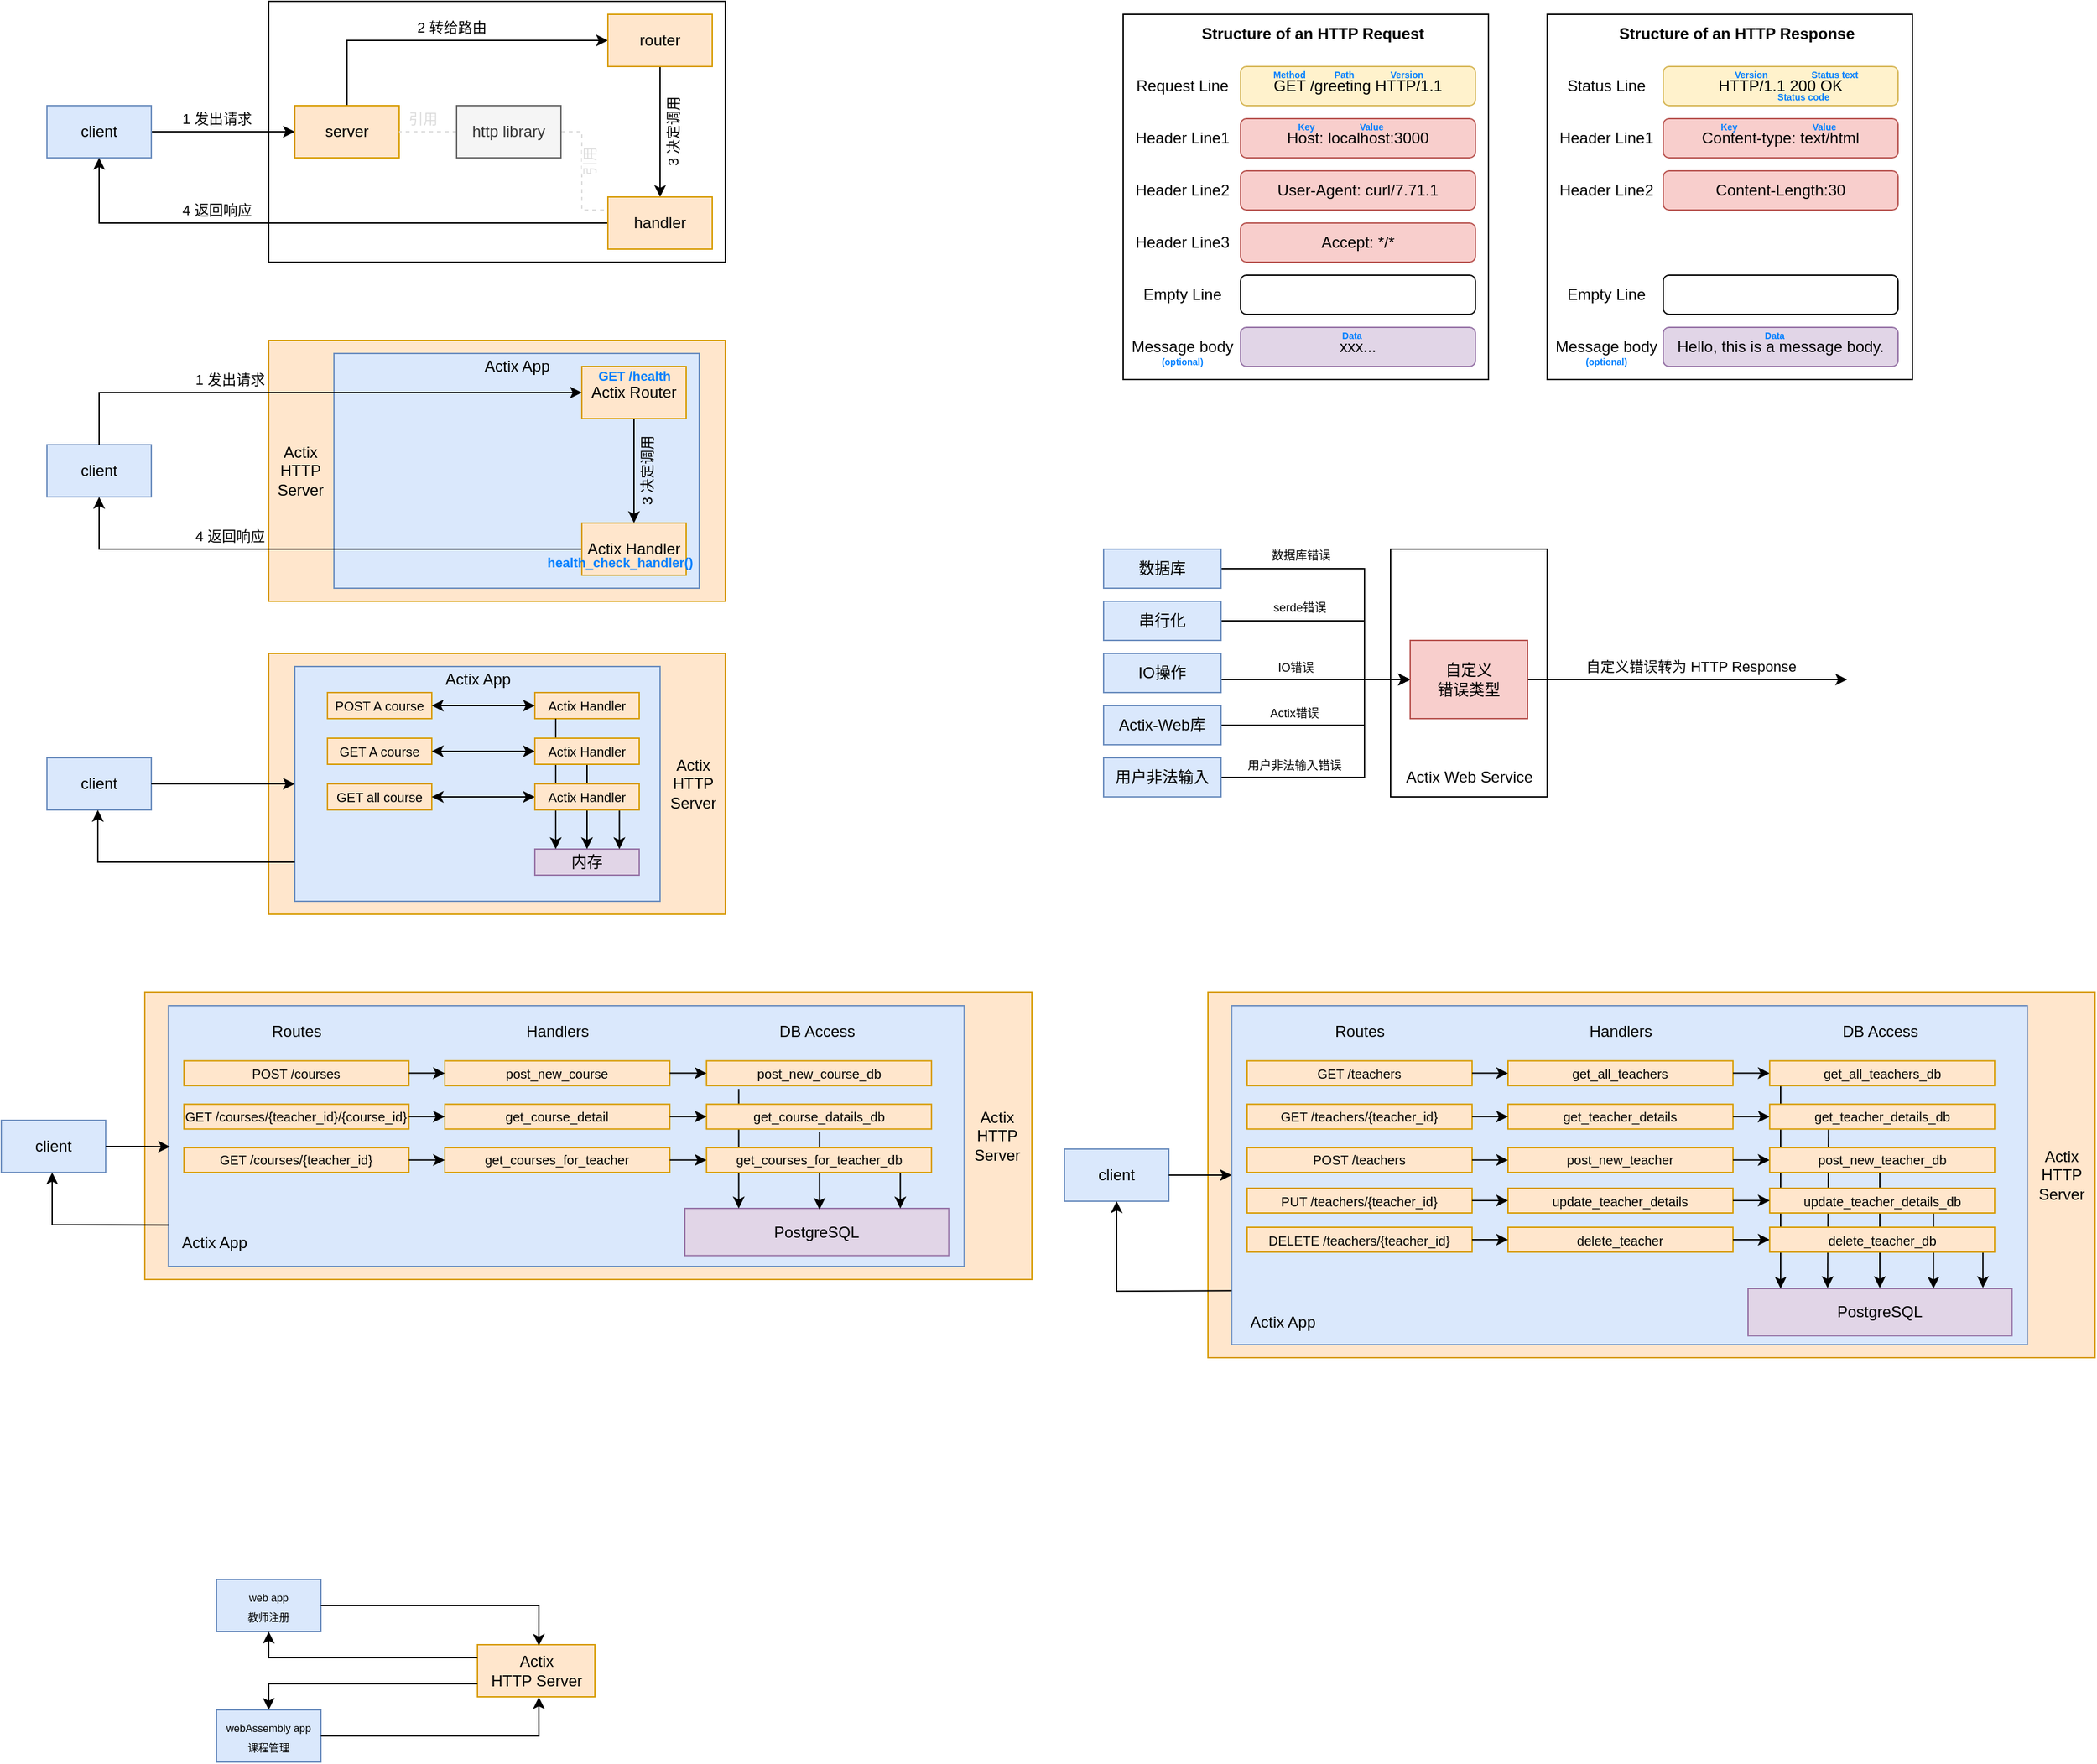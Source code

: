 <mxfile version="23.1.5" type="device">
  <diagram name="第 1 页" id="hzXZD4Fvr1RhlCQswKYe">
    <mxGraphModel dx="965" dy="556" grid="1" gridSize="10" guides="1" tooltips="1" connect="1" arrows="1" fold="1" page="1" pageScale="1" pageWidth="827" pageHeight="1169" math="0" shadow="0">
      <root>
        <mxCell id="0" />
        <mxCell id="1" parent="0" />
        <mxCell id="LvXVNaWHWUKS7mq7CPCq-6" value="" style="rounded=0;whiteSpace=wrap;html=1;" parent="1" vertex="1">
          <mxGeometry x="1090" y="440" width="120" height="190" as="geometry" />
        </mxCell>
        <mxCell id="gUNHapDYRPtvfUM0zRov-5" value="" style="rounded=0;whiteSpace=wrap;html=1;fillColor=#ffe6cc;strokeColor=#d79b00;" parent="1" vertex="1">
          <mxGeometry x="230" y="280" width="350" height="200" as="geometry" />
        </mxCell>
        <mxCell id="bnBFv9AylUqrLQYS7lNk-14" value="" style="rounded=0;whiteSpace=wrap;html=1;" parent="1" vertex="1">
          <mxGeometry x="230" y="20" width="350" height="200" as="geometry" />
        </mxCell>
        <mxCell id="bnBFv9AylUqrLQYS7lNk-5" value="1 发出请求" style="edgeStyle=orthogonalEdgeStyle;rounded=0;orthogonalLoop=1;jettySize=auto;html=1;entryX=0;entryY=0.5;entryDx=0;entryDy=0;" parent="1" source="bnBFv9AylUqrLQYS7lNk-1" target="bnBFv9AylUqrLQYS7lNk-2" edge="1">
          <mxGeometry x="-0.091" y="10" relative="1" as="geometry">
            <mxPoint as="offset" />
          </mxGeometry>
        </mxCell>
        <mxCell id="bnBFv9AylUqrLQYS7lNk-1" value="client" style="rounded=0;whiteSpace=wrap;html=1;fillColor=#dae8fc;strokeColor=#6c8ebf;" parent="1" vertex="1">
          <mxGeometry x="60" y="100" width="80" height="40" as="geometry" />
        </mxCell>
        <mxCell id="bnBFv9AylUqrLQYS7lNk-9" value="2 转给路由" style="edgeStyle=orthogonalEdgeStyle;rounded=0;orthogonalLoop=1;jettySize=auto;html=1;entryX=0;entryY=0.5;entryDx=0;entryDy=0;" parent="1" source="bnBFv9AylUqrLQYS7lNk-2" target="bnBFv9AylUqrLQYS7lNk-3" edge="1">
          <mxGeometry x="0.04" y="10" relative="1" as="geometry">
            <Array as="points">
              <mxPoint x="290" y="50" />
            </Array>
            <mxPoint as="offset" />
          </mxGeometry>
        </mxCell>
        <mxCell id="bnBFv9AylUqrLQYS7lNk-2" value="server" style="rounded=0;whiteSpace=wrap;html=1;fillColor=#ffe6cc;strokeColor=#d79b00;" parent="1" vertex="1">
          <mxGeometry x="250" y="100" width="80" height="40" as="geometry" />
        </mxCell>
        <mxCell id="bnBFv9AylUqrLQYS7lNk-7" value="3 决定调用" style="edgeStyle=orthogonalEdgeStyle;rounded=0;orthogonalLoop=1;jettySize=auto;html=1;labelPosition=center;verticalLabelPosition=middle;align=center;verticalAlign=middle;horizontal=0;" parent="1" source="bnBFv9AylUqrLQYS7lNk-3" target="bnBFv9AylUqrLQYS7lNk-4" edge="1">
          <mxGeometry y="10" relative="1" as="geometry">
            <mxPoint as="offset" />
          </mxGeometry>
        </mxCell>
        <mxCell id="bnBFv9AylUqrLQYS7lNk-3" value="router" style="rounded=0;whiteSpace=wrap;html=1;fillColor=#ffe6cc;strokeColor=#d79b00;" parent="1" vertex="1">
          <mxGeometry x="490" y="30" width="80" height="40" as="geometry" />
        </mxCell>
        <mxCell id="bnBFv9AylUqrLQYS7lNk-8" value="4 返回响应" style="edgeStyle=orthogonalEdgeStyle;rounded=0;orthogonalLoop=1;jettySize=auto;html=1;entryX=0.5;entryY=1;entryDx=0;entryDy=0;" parent="1" source="bnBFv9AylUqrLQYS7lNk-4" target="bnBFv9AylUqrLQYS7lNk-1" edge="1">
          <mxGeometry x="0.364" y="-10" relative="1" as="geometry">
            <mxPoint as="offset" />
          </mxGeometry>
        </mxCell>
        <mxCell id="bnBFv9AylUqrLQYS7lNk-4" value="handler" style="rounded=0;whiteSpace=wrap;html=1;fillColor=#ffe6cc;strokeColor=#d79b00;" parent="1" vertex="1">
          <mxGeometry x="490" y="170" width="80" height="40" as="geometry" />
        </mxCell>
        <mxCell id="bnBFv9AylUqrLQYS7lNk-11" value="引用" style="edgeStyle=orthogonalEdgeStyle;rounded=0;orthogonalLoop=1;jettySize=auto;html=1;entryX=1;entryY=0.5;entryDx=0;entryDy=0;dashed=1;endArrow=none;endFill=0;fontColor=#dcdcdc;strokeColor=#dcdcdc;" parent="1" source="bnBFv9AylUqrLQYS7lNk-10" target="bnBFv9AylUqrLQYS7lNk-2" edge="1">
          <mxGeometry x="0.2" y="-10" relative="1" as="geometry">
            <mxPoint as="offset" />
          </mxGeometry>
        </mxCell>
        <mxCell id="bnBFv9AylUqrLQYS7lNk-12" value="引用" style="edgeStyle=orthogonalEdgeStyle;rounded=0;orthogonalLoop=1;jettySize=auto;html=1;entryX=0;entryY=0.25;entryDx=0;entryDy=0;dashed=1;endArrow=none;endFill=0;verticalAlign=top;horizontal=0;fontColor=#dcdcdc;strokeColor=#dcdcdc;" parent="1" source="bnBFv9AylUqrLQYS7lNk-10" target="bnBFv9AylUqrLQYS7lNk-4" edge="1">
          <mxGeometry x="-0.334" relative="1" as="geometry">
            <Array as="points">
              <mxPoint x="470" y="120" />
              <mxPoint x="470" y="180" />
            </Array>
            <mxPoint as="offset" />
          </mxGeometry>
        </mxCell>
        <mxCell id="bnBFv9AylUqrLQYS7lNk-10" value="http library" style="rounded=0;whiteSpace=wrap;html=1;fillColor=#f5f5f5;strokeColor=#666666;fontColor=#333333;" parent="1" vertex="1">
          <mxGeometry x="374" y="100" width="80" height="40" as="geometry" />
        </mxCell>
        <mxCell id="9iBZ-dJL0owl5ovPCd7c-1" value="" style="rounded=0;whiteSpace=wrap;html=1;" parent="1" vertex="1">
          <mxGeometry x="885" y="30" width="280" height="280" as="geometry" />
        </mxCell>
        <mxCell id="9iBZ-dJL0owl5ovPCd7c-11" value="Request Line" style="text;html=1;align=center;verticalAlign=middle;resizable=0;points=[];autosize=1;strokeColor=none;fillColor=none;" parent="1" vertex="1">
          <mxGeometry x="885" y="70" width="90" height="30" as="geometry" />
        </mxCell>
        <mxCell id="9iBZ-dJL0owl5ovPCd7c-12" value="Header Line1" style="text;html=1;align=center;verticalAlign=middle;resizable=0;points=[];autosize=1;strokeColor=none;fillColor=none;" parent="1" vertex="1">
          <mxGeometry x="880" y="110" width="100" height="30" as="geometry" />
        </mxCell>
        <mxCell id="9iBZ-dJL0owl5ovPCd7c-13" value="Header Line2" style="text;html=1;align=center;verticalAlign=middle;resizable=0;points=[];autosize=1;strokeColor=none;fillColor=none;" parent="1" vertex="1">
          <mxGeometry x="880" y="150" width="100" height="30" as="geometry" />
        </mxCell>
        <mxCell id="9iBZ-dJL0owl5ovPCd7c-14" value="Header Line3" style="text;html=1;align=center;verticalAlign=middle;resizable=0;points=[];autosize=1;strokeColor=none;fillColor=none;" parent="1" vertex="1">
          <mxGeometry x="880" y="190" width="100" height="30" as="geometry" />
        </mxCell>
        <mxCell id="9iBZ-dJL0owl5ovPCd7c-17" value="Empty Line" style="text;html=1;align=center;verticalAlign=middle;resizable=0;points=[];autosize=1;strokeColor=none;fillColor=none;" parent="1" vertex="1">
          <mxGeometry x="890" y="230" width="80" height="30" as="geometry" />
        </mxCell>
        <mxCell id="9iBZ-dJL0owl5ovPCd7c-18" value="Message body" style="text;html=1;align=center;verticalAlign=middle;resizable=0;points=[];autosize=1;strokeColor=none;fillColor=none;" parent="1" vertex="1">
          <mxGeometry x="880" y="270" width="100" height="30" as="geometry" />
        </mxCell>
        <mxCell id="9iBZ-dJL0owl5ovPCd7c-19" value="&lt;b&gt;Structure of an HTTP Request&lt;/b&gt;" style="text;html=1;align=center;verticalAlign=middle;resizable=0;points=[];autosize=1;strokeColor=none;fillColor=none;" parent="1" vertex="1">
          <mxGeometry x="935" y="30" width="190" height="30" as="geometry" />
        </mxCell>
        <mxCell id="9iBZ-dJL0owl5ovPCd7c-21" value="" style="group" parent="1" vertex="1" connectable="0">
          <mxGeometry x="975" y="70" width="180" height="230" as="geometry" />
        </mxCell>
        <mxCell id="9iBZ-dJL0owl5ovPCd7c-3" value="GET /greeting HTTP/1.1" style="rounded=1;whiteSpace=wrap;html=1;fillColor=#fff2cc;strokeColor=#d6b656;" parent="9iBZ-dJL0owl5ovPCd7c-21" vertex="1">
          <mxGeometry width="180" height="30" as="geometry" />
        </mxCell>
        <mxCell id="9iBZ-dJL0owl5ovPCd7c-4" value="Host: localhost:3000" style="rounded=1;whiteSpace=wrap;html=1;fillColor=#f8cecc;strokeColor=#b85450;" parent="9iBZ-dJL0owl5ovPCd7c-21" vertex="1">
          <mxGeometry y="40" width="180" height="30" as="geometry" />
        </mxCell>
        <mxCell id="9iBZ-dJL0owl5ovPCd7c-5" value="User-Agent: curl/7.71.1" style="rounded=1;whiteSpace=wrap;html=1;fillColor=#f8cecc;strokeColor=#b85450;" parent="9iBZ-dJL0owl5ovPCd7c-21" vertex="1">
          <mxGeometry y="80" width="180" height="30" as="geometry" />
        </mxCell>
        <mxCell id="9iBZ-dJL0owl5ovPCd7c-6" value="Accept: */*" style="rounded=1;whiteSpace=wrap;html=1;fillColor=#f8cecc;strokeColor=#b85450;" parent="9iBZ-dJL0owl5ovPCd7c-21" vertex="1">
          <mxGeometry y="120" width="180" height="30" as="geometry" />
        </mxCell>
        <mxCell id="9iBZ-dJL0owl5ovPCd7c-7" value="" style="rounded=1;whiteSpace=wrap;html=1;" parent="9iBZ-dJL0owl5ovPCd7c-21" vertex="1">
          <mxGeometry y="160" width="180" height="30" as="geometry" />
        </mxCell>
        <mxCell id="9iBZ-dJL0owl5ovPCd7c-8" value="xxx..." style="rounded=1;whiteSpace=wrap;html=1;fillColor=#e1d5e7;strokeColor=#9673a6;" parent="9iBZ-dJL0owl5ovPCd7c-21" vertex="1">
          <mxGeometry y="200" width="180" height="30" as="geometry" />
        </mxCell>
        <mxCell id="9iBZ-dJL0owl5ovPCd7c-22" value="&lt;font color=&quot;#007fff&quot; style=&quot;font-size: 7px;&quot;&gt;&lt;b style=&quot;&quot;&gt;Method&lt;/b&gt;&lt;/font&gt;" style="text;html=1;align=center;verticalAlign=middle;resizable=0;points=[];autosize=1;strokeColor=none;fillColor=none;" parent="9iBZ-dJL0owl5ovPCd7c-21" vertex="1">
          <mxGeometry x="12" y="-10" width="50" height="30" as="geometry" />
        </mxCell>
        <mxCell id="9iBZ-dJL0owl5ovPCd7c-31" value="&lt;font color=&quot;#007fff&quot; style=&quot;font-size: 7px;&quot;&gt;&lt;b style=&quot;&quot;&gt;Path&lt;/b&gt;&lt;/font&gt;" style="text;html=1;align=center;verticalAlign=middle;resizable=0;points=[];autosize=1;strokeColor=none;fillColor=none;" parent="9iBZ-dJL0owl5ovPCd7c-21" vertex="1">
          <mxGeometry x="59" y="-10" width="40" height="30" as="geometry" />
        </mxCell>
        <mxCell id="9iBZ-dJL0owl5ovPCd7c-32" value="&lt;font color=&quot;#007fff&quot; style=&quot;font-size: 7px;&quot;&gt;&lt;b style=&quot;&quot;&gt;Version&lt;/b&gt;&lt;/font&gt;" style="text;html=1;align=center;verticalAlign=middle;resizable=0;points=[];autosize=1;strokeColor=none;fillColor=none;" parent="9iBZ-dJL0owl5ovPCd7c-21" vertex="1">
          <mxGeometry x="102" y="-10" width="50" height="30" as="geometry" />
        </mxCell>
        <mxCell id="9iBZ-dJL0owl5ovPCd7c-44" value="&lt;font color=&quot;#007fff&quot; style=&quot;font-size: 7px;&quot;&gt;&lt;b style=&quot;&quot;&gt;Value&lt;/b&gt;&lt;/font&gt;" style="text;html=1;align=center;verticalAlign=middle;resizable=0;points=[];autosize=1;strokeColor=none;fillColor=none;" parent="9iBZ-dJL0owl5ovPCd7c-21" vertex="1">
          <mxGeometry x="80" y="30" width="40" height="30" as="geometry" />
        </mxCell>
        <mxCell id="9iBZ-dJL0owl5ovPCd7c-45" value="&lt;font color=&quot;#007fff&quot; style=&quot;font-size: 7px;&quot;&gt;&lt;b style=&quot;&quot;&gt;Key&lt;/b&gt;&lt;/font&gt;" style="text;html=1;align=center;verticalAlign=middle;resizable=0;points=[];autosize=1;strokeColor=none;fillColor=none;" parent="9iBZ-dJL0owl5ovPCd7c-21" vertex="1">
          <mxGeometry x="30" y="30" width="40" height="30" as="geometry" />
        </mxCell>
        <mxCell id="9iBZ-dJL0owl5ovPCd7c-46" value="&lt;font color=&quot;#007fff&quot; style=&quot;font-size: 7px;&quot;&gt;&lt;b style=&quot;&quot;&gt;Data&lt;/b&gt;&lt;/font&gt;" style="text;html=1;align=center;verticalAlign=middle;resizable=0;points=[];autosize=1;strokeColor=none;fillColor=none;" parent="9iBZ-dJL0owl5ovPCd7c-21" vertex="1">
          <mxGeometry x="65" y="190" width="40" height="30" as="geometry" />
        </mxCell>
        <mxCell id="9iBZ-dJL0owl5ovPCd7c-47" value="&lt;font color=&quot;#007fff&quot;&gt;&lt;span style=&quot;font-size: 7px;&quot;&gt;&lt;b&gt;(optional)&lt;/b&gt;&lt;/span&gt;&lt;/font&gt;" style="text;html=1;align=center;verticalAlign=middle;resizable=0;points=[];autosize=1;strokeColor=none;fillColor=none;" parent="1" vertex="1">
          <mxGeometry x="900" y="280" width="60" height="30" as="geometry" />
        </mxCell>
        <mxCell id="9iBZ-dJL0owl5ovPCd7c-48" value="" style="rounded=0;whiteSpace=wrap;html=1;movable=1;resizable=1;rotatable=1;deletable=1;editable=1;locked=0;connectable=1;" parent="1" vertex="1">
          <mxGeometry x="1210" y="30" width="280" height="280" as="geometry" />
        </mxCell>
        <mxCell id="9iBZ-dJL0owl5ovPCd7c-49" value="Status Line" style="text;html=1;align=center;verticalAlign=middle;resizable=0;points=[];autosize=1;strokeColor=none;fillColor=none;" parent="1" vertex="1">
          <mxGeometry x="1215" y="70" width="80" height="30" as="geometry" />
        </mxCell>
        <mxCell id="9iBZ-dJL0owl5ovPCd7c-50" value="Header Line1" style="text;html=1;align=center;verticalAlign=middle;resizable=0;points=[];autosize=1;strokeColor=none;fillColor=none;" parent="1" vertex="1">
          <mxGeometry x="1205" y="110" width="100" height="30" as="geometry" />
        </mxCell>
        <mxCell id="9iBZ-dJL0owl5ovPCd7c-51" value="Header Line2" style="text;html=1;align=center;verticalAlign=middle;resizable=0;points=[];autosize=1;strokeColor=none;fillColor=none;" parent="1" vertex="1">
          <mxGeometry x="1205" y="150" width="100" height="30" as="geometry" />
        </mxCell>
        <mxCell id="9iBZ-dJL0owl5ovPCd7c-53" value="Empty Line" style="text;html=1;align=center;verticalAlign=middle;resizable=0;points=[];autosize=1;strokeColor=none;fillColor=none;" parent="1" vertex="1">
          <mxGeometry x="1215" y="230" width="80" height="30" as="geometry" />
        </mxCell>
        <mxCell id="9iBZ-dJL0owl5ovPCd7c-54" value="Message body" style="text;html=1;align=center;verticalAlign=middle;resizable=0;points=[];autosize=1;strokeColor=none;fillColor=none;" parent="1" vertex="1">
          <mxGeometry x="1205" y="270" width="100" height="30" as="geometry" />
        </mxCell>
        <mxCell id="9iBZ-dJL0owl5ovPCd7c-55" value="&lt;b&gt;Structure of an HTTP Response&lt;/b&gt;" style="text;html=1;align=center;verticalAlign=middle;resizable=0;points=[];autosize=1;strokeColor=none;fillColor=none;" parent="1" vertex="1">
          <mxGeometry x="1255" y="30" width="200" height="30" as="geometry" />
        </mxCell>
        <mxCell id="9iBZ-dJL0owl5ovPCd7c-56" value="" style="group" parent="1" vertex="1" connectable="0">
          <mxGeometry x="1299" y="70" width="180" height="230" as="geometry" />
        </mxCell>
        <mxCell id="9iBZ-dJL0owl5ovPCd7c-57" value="HTTP/1.1 200 OK" style="rounded=1;whiteSpace=wrap;html=1;fillColor=#fff2cc;strokeColor=#d6b656;" parent="9iBZ-dJL0owl5ovPCd7c-56" vertex="1">
          <mxGeometry width="180" height="30" as="geometry" />
        </mxCell>
        <mxCell id="9iBZ-dJL0owl5ovPCd7c-58" value="Content-type: text/html" style="rounded=1;whiteSpace=wrap;html=1;fillColor=#f8cecc;strokeColor=#b85450;" parent="9iBZ-dJL0owl5ovPCd7c-56" vertex="1">
          <mxGeometry y="40" width="180" height="30" as="geometry" />
        </mxCell>
        <mxCell id="9iBZ-dJL0owl5ovPCd7c-59" value="Content-Length:30" style="rounded=1;whiteSpace=wrap;html=1;fillColor=#f8cecc;strokeColor=#b85450;" parent="9iBZ-dJL0owl5ovPCd7c-56" vertex="1">
          <mxGeometry y="80" width="180" height="30" as="geometry" />
        </mxCell>
        <mxCell id="9iBZ-dJL0owl5ovPCd7c-61" value="" style="rounded=1;whiteSpace=wrap;html=1;" parent="9iBZ-dJL0owl5ovPCd7c-56" vertex="1">
          <mxGeometry y="160" width="180" height="30" as="geometry" />
        </mxCell>
        <mxCell id="9iBZ-dJL0owl5ovPCd7c-62" value="Hello, this is a message body." style="rounded=1;whiteSpace=wrap;html=1;fillColor=#e1d5e7;strokeColor=#9673a6;" parent="9iBZ-dJL0owl5ovPCd7c-56" vertex="1">
          <mxGeometry y="200" width="180" height="30" as="geometry" />
        </mxCell>
        <mxCell id="9iBZ-dJL0owl5ovPCd7c-65" value="&lt;font color=&quot;#007fff&quot; style=&quot;font-size: 7px;&quot;&gt;&lt;b style=&quot;&quot;&gt;Version&lt;/b&gt;&lt;/font&gt;" style="text;html=1;align=center;verticalAlign=middle;resizable=0;points=[];autosize=1;strokeColor=none;fillColor=none;" parent="9iBZ-dJL0owl5ovPCd7c-56" vertex="1">
          <mxGeometry x="42" y="-10" width="50" height="30" as="geometry" />
        </mxCell>
        <mxCell id="9iBZ-dJL0owl5ovPCd7c-66" value="&lt;font color=&quot;#007fff&quot; style=&quot;font-size: 7px;&quot;&gt;&lt;b style=&quot;&quot;&gt;Value&lt;/b&gt;&lt;/font&gt;" style="text;html=1;align=center;verticalAlign=middle;resizable=0;points=[];autosize=1;strokeColor=none;fillColor=none;" parent="9iBZ-dJL0owl5ovPCd7c-56" vertex="1">
          <mxGeometry x="103" y="30" width="40" height="30" as="geometry" />
        </mxCell>
        <mxCell id="9iBZ-dJL0owl5ovPCd7c-67" value="&lt;font color=&quot;#007fff&quot; style=&quot;font-size: 7px;&quot;&gt;&lt;b style=&quot;&quot;&gt;Key&lt;/b&gt;&lt;/font&gt;" style="text;html=1;align=center;verticalAlign=middle;resizable=0;points=[];autosize=1;strokeColor=none;fillColor=none;" parent="9iBZ-dJL0owl5ovPCd7c-56" vertex="1">
          <mxGeometry x="30" y="30" width="40" height="30" as="geometry" />
        </mxCell>
        <mxCell id="9iBZ-dJL0owl5ovPCd7c-68" value="&lt;font color=&quot;#007fff&quot; style=&quot;font-size: 7px;&quot;&gt;&lt;b style=&quot;&quot;&gt;Data&lt;/b&gt;&lt;/font&gt;" style="text;html=1;align=center;verticalAlign=middle;resizable=0;points=[];autosize=1;strokeColor=none;fillColor=none;" parent="9iBZ-dJL0owl5ovPCd7c-56" vertex="1">
          <mxGeometry x="65" y="190" width="40" height="30" as="geometry" />
        </mxCell>
        <mxCell id="9iBZ-dJL0owl5ovPCd7c-63" value="&lt;font color=&quot;#007fff&quot; style=&quot;font-size: 7px;&quot;&gt;&lt;b style=&quot;&quot;&gt;Status code&lt;/b&gt;&lt;/font&gt;" style="text;html=1;align=center;verticalAlign=middle;resizable=0;points=[];autosize=1;strokeColor=none;fillColor=none;" parent="9iBZ-dJL0owl5ovPCd7c-56" vertex="1">
          <mxGeometry x="77" y="7" width="60" height="30" as="geometry" />
        </mxCell>
        <mxCell id="9iBZ-dJL0owl5ovPCd7c-64" value="&lt;font color=&quot;#007fff&quot;&gt;&lt;span style=&quot;font-size: 7px;&quot;&gt;&lt;b&gt;Status text&lt;/b&gt;&lt;/span&gt;&lt;/font&gt;" style="text;html=1;align=center;verticalAlign=middle;resizable=0;points=[];autosize=1;strokeColor=none;fillColor=none;" parent="9iBZ-dJL0owl5ovPCd7c-56" vertex="1">
          <mxGeometry x="101" y="-10" width="60" height="30" as="geometry" />
        </mxCell>
        <mxCell id="9iBZ-dJL0owl5ovPCd7c-69" value="&lt;font color=&quot;#007fff&quot;&gt;&lt;span style=&quot;font-size: 7px;&quot;&gt;&lt;b&gt;(optional)&lt;/b&gt;&lt;/span&gt;&lt;/font&gt;" style="text;html=1;align=center;verticalAlign=middle;resizable=0;points=[];autosize=1;strokeColor=none;fillColor=none;" parent="1" vertex="1">
          <mxGeometry x="1225" y="280" width="60" height="30" as="geometry" />
        </mxCell>
        <mxCell id="gUNHapDYRPtvfUM0zRov-1" value="" style="rounded=0;whiteSpace=wrap;html=1;fillColor=#dae8fc;strokeColor=#6c8ebf;" parent="1" vertex="1">
          <mxGeometry x="280" y="290" width="280" height="180" as="geometry" />
        </mxCell>
        <mxCell id="gUNHapDYRPtvfUM0zRov-3" value="client" style="rounded=0;whiteSpace=wrap;html=1;fillColor=#dae8fc;strokeColor=#6c8ebf;" parent="1" vertex="1">
          <mxGeometry x="60" y="360" width="80" height="40" as="geometry" />
        </mxCell>
        <mxCell id="gUNHapDYRPtvfUM0zRov-8" value="4 返回响应" style="edgeStyle=orthogonalEdgeStyle;rounded=0;orthogonalLoop=1;jettySize=auto;html=1;entryX=0.5;entryY=1;entryDx=0;entryDy=0;exitX=0;exitY=0.5;exitDx=0;exitDy=0;labelBackgroundColor=none;" parent="1" source="iVMmtLjEw8pmVbwaYtLP-6" target="gUNHapDYRPtvfUM0zRov-3" edge="1">
          <mxGeometry x="0.317" y="-10" relative="1" as="geometry">
            <mxPoint as="offset" />
            <mxPoint x="280" y="559.999" as="sourcePoint" />
            <mxPoint x="60" y="539.97" as="targetPoint" />
          </mxGeometry>
        </mxCell>
        <mxCell id="gUNHapDYRPtvfUM0zRov-13" value="Actix&lt;br&gt;HTTP&lt;br&gt;Server" style="text;html=1;align=center;verticalAlign=middle;resizable=0;points=[];autosize=1;strokeColor=none;fillColor=none;spacing=0;" parent="1" vertex="1">
          <mxGeometry x="229" y="355" width="50" height="50" as="geometry" />
        </mxCell>
        <mxCell id="gUNHapDYRPtvfUM0zRov-15" value="Actix App" style="text;html=1;align=center;verticalAlign=middle;resizable=0;points=[];autosize=1;strokeColor=none;fillColor=none;spacing=0;" parent="1" vertex="1">
          <mxGeometry x="385" y="290" width="70" height="20" as="geometry" />
        </mxCell>
        <mxCell id="iVMmtLjEw8pmVbwaYtLP-4" value="Actix Router" style="rounded=0;whiteSpace=wrap;html=1;fillColor=#ffe6cc;strokeColor=#d79b00;" parent="1" vertex="1">
          <mxGeometry x="470" y="300" width="80" height="40" as="geometry" />
        </mxCell>
        <mxCell id="iVMmtLjEw8pmVbwaYtLP-5" value="3 决定调用" style="edgeStyle=orthogonalEdgeStyle;rounded=0;orthogonalLoop=1;jettySize=auto;html=1;labelPosition=center;verticalLabelPosition=middle;align=center;verticalAlign=middle;horizontal=0;entryX=0.5;entryY=0;entryDx=0;entryDy=0;labelBorderColor=none;labelBackgroundColor=none;" parent="1" source="iVMmtLjEw8pmVbwaYtLP-4" target="iVMmtLjEw8pmVbwaYtLP-6" edge="1">
          <mxGeometry y="10" relative="1" as="geometry">
            <mxPoint as="offset" />
            <mxPoint x="730" y="340" as="sourcePoint" />
            <mxPoint x="730" y="440" as="targetPoint" />
          </mxGeometry>
        </mxCell>
        <mxCell id="iVMmtLjEw8pmVbwaYtLP-6" value="Actix Handler" style="rounded=0;whiteSpace=wrap;html=1;fillColor=#ffe6cc;strokeColor=#d79b00;" parent="1" vertex="1">
          <mxGeometry x="470" y="420" width="80" height="40" as="geometry" />
        </mxCell>
        <mxCell id="iVMmtLjEw8pmVbwaYtLP-7" value="1 发出请求" style="edgeStyle=orthogonalEdgeStyle;rounded=0;orthogonalLoop=1;jettySize=auto;html=1;entryX=0;entryY=0.5;entryDx=0;entryDy=0;exitX=0.5;exitY=0;exitDx=0;exitDy=0;labelBackgroundColor=none;" parent="1" source="gUNHapDYRPtvfUM0zRov-3" target="iVMmtLjEw8pmVbwaYtLP-4" edge="1">
          <mxGeometry x="-0.317" y="10" relative="1" as="geometry">
            <mxPoint as="offset" />
            <mxPoint x="620" y="530" as="sourcePoint" />
            <mxPoint x="730" y="530" as="targetPoint" />
          </mxGeometry>
        </mxCell>
        <mxCell id="gUNHapDYRPtvfUM0zRov-14" value="&lt;font style=&quot;font-size: 10px;&quot; color=&quot;#007fff&quot;&gt;&lt;b&gt;GET /health&lt;/b&gt;&lt;/font&gt;" style="text;html=1;align=center;verticalAlign=middle;resizable=0;points=[];autosize=1;strokeColor=none;fillColor=none;spacing=0;" parent="1" vertex="1">
          <mxGeometry x="470" y="297" width="80" height="20" as="geometry" />
        </mxCell>
        <mxCell id="iVMmtLjEw8pmVbwaYtLP-8" value="&lt;font style=&quot;font-size: 10px;&quot; color=&quot;#007fff&quot;&gt;&lt;b&gt;health_check_handler()&lt;/b&gt;&lt;/font&gt;" style="text;html=1;align=center;verticalAlign=middle;resizable=0;points=[];autosize=1;strokeColor=none;fillColor=none;spacing=0;" parent="1" vertex="1">
          <mxGeometry x="434" y="440" width="130" height="20" as="geometry" />
        </mxCell>
        <mxCell id="iVMmtLjEw8pmVbwaYtLP-9" value="" style="rounded=0;whiteSpace=wrap;html=1;fillColor=#ffe6cc;strokeColor=#d79b00;" parent="1" vertex="1">
          <mxGeometry x="230" y="520" width="350" height="200" as="geometry" />
        </mxCell>
        <mxCell id="iVMmtLjEw8pmVbwaYtLP-10" value="" style="rounded=0;whiteSpace=wrap;html=1;fillColor=#dae8fc;strokeColor=#6c8ebf;" parent="1" vertex="1">
          <mxGeometry x="250" y="530" width="280" height="180" as="geometry" />
        </mxCell>
        <mxCell id="iVMmtLjEw8pmVbwaYtLP-11" value="client" style="rounded=0;whiteSpace=wrap;html=1;fillColor=#dae8fc;strokeColor=#6c8ebf;" parent="1" vertex="1">
          <mxGeometry x="60" y="600" width="80" height="40" as="geometry" />
        </mxCell>
        <mxCell id="iVMmtLjEw8pmVbwaYtLP-13" value="Actix&lt;br&gt;HTTP&lt;br&gt;Server" style="text;html=1;align=center;verticalAlign=middle;resizable=0;points=[];autosize=1;strokeColor=none;fillColor=none;spacing=0;" parent="1" vertex="1">
          <mxGeometry x="530" y="595" width="50" height="50" as="geometry" />
        </mxCell>
        <mxCell id="iVMmtLjEw8pmVbwaYtLP-14" value="Actix App" style="text;html=1;align=center;verticalAlign=middle;resizable=0;points=[];autosize=1;strokeColor=none;fillColor=none;spacing=0;" parent="1" vertex="1">
          <mxGeometry x="355" y="530" width="70" height="20" as="geometry" />
        </mxCell>
        <mxCell id="iVMmtLjEw8pmVbwaYtLP-15" value="&lt;font style=&quot;font-size: 10px;&quot;&gt;POST A course&lt;/font&gt;" style="rounded=0;whiteSpace=wrap;html=1;fillColor=#ffe6cc;strokeColor=#d79b00;" parent="1" vertex="1">
          <mxGeometry x="275" y="550" width="80" height="20" as="geometry" />
        </mxCell>
        <mxCell id="iVMmtLjEw8pmVbwaYtLP-17" value="&lt;font style=&quot;font-size: 10px;&quot;&gt;Actix Handler&lt;/font&gt;" style="rounded=0;whiteSpace=wrap;html=1;fillColor=#ffe6cc;strokeColor=#d79b00;" parent="1" vertex="1">
          <mxGeometry x="434" y="550" width="80" height="20" as="geometry" />
        </mxCell>
        <mxCell id="iVMmtLjEw8pmVbwaYtLP-26" value="&lt;font style=&quot;font-size: 10px;&quot;&gt;GET A course&lt;/font&gt;" style="rounded=0;whiteSpace=wrap;html=1;fillColor=#ffe6cc;strokeColor=#d79b00;" parent="1" vertex="1">
          <mxGeometry x="275" y="585" width="80" height="20" as="geometry" />
        </mxCell>
        <mxCell id="iVMmtLjEw8pmVbwaYtLP-28" value="&lt;font style=&quot;font-size: 10px;&quot;&gt;GET all course&lt;/font&gt;" style="rounded=0;whiteSpace=wrap;html=1;fillColor=#ffe6cc;strokeColor=#d79b00;" parent="1" vertex="1">
          <mxGeometry x="275" y="620" width="80" height="20" as="geometry" />
        </mxCell>
        <mxCell id="iVMmtLjEw8pmVbwaYtLP-31" value="内存" style="rounded=0;whiteSpace=wrap;html=1;fillColor=#e1d5e7;strokeColor=#9673a6;" parent="1" vertex="1">
          <mxGeometry x="434" y="670" width="80" height="20" as="geometry" />
        </mxCell>
        <mxCell id="iVMmtLjEw8pmVbwaYtLP-33" value="" style="endArrow=classic;startArrow=classic;html=1;rounded=0;exitX=1;exitY=0.5;exitDx=0;exitDy=0;entryX=0;entryY=0.5;entryDx=0;entryDy=0;" parent="1" source="iVMmtLjEw8pmVbwaYtLP-15" target="iVMmtLjEw8pmVbwaYtLP-17" edge="1">
          <mxGeometry width="50" height="50" relative="1" as="geometry">
            <mxPoint x="370" y="650" as="sourcePoint" />
            <mxPoint x="420" y="600" as="targetPoint" />
          </mxGeometry>
        </mxCell>
        <mxCell id="iVMmtLjEw8pmVbwaYtLP-35" value="" style="endArrow=classic;startArrow=classic;html=1;rounded=0;entryX=0;entryY=0.5;entryDx=0;entryDy=0;" parent="1" source="iVMmtLjEw8pmVbwaYtLP-26" target="iVMmtLjEw8pmVbwaYtLP-27" edge="1">
          <mxGeometry width="50" height="50" relative="1" as="geometry">
            <mxPoint x="370" y="650" as="sourcePoint" />
            <mxPoint x="420" y="600" as="targetPoint" />
          </mxGeometry>
        </mxCell>
        <mxCell id="iVMmtLjEw8pmVbwaYtLP-36" value="" style="endArrow=classic;startArrow=classic;html=1;rounded=0;entryX=0;entryY=0.5;entryDx=0;entryDy=0;exitX=1;exitY=0.5;exitDx=0;exitDy=0;" parent="1" source="iVMmtLjEw8pmVbwaYtLP-28" target="iVMmtLjEw8pmVbwaYtLP-29" edge="1">
          <mxGeometry width="50" height="50" relative="1" as="geometry">
            <mxPoint x="370" y="650" as="sourcePoint" />
            <mxPoint x="420" y="600" as="targetPoint" />
          </mxGeometry>
        </mxCell>
        <mxCell id="iVMmtLjEw8pmVbwaYtLP-37" value="" style="endArrow=classic;html=1;rounded=0;exitX=1;exitY=0.5;exitDx=0;exitDy=0;entryX=0;entryY=0.5;entryDx=0;entryDy=0;" parent="1" source="iVMmtLjEw8pmVbwaYtLP-11" target="iVMmtLjEw8pmVbwaYtLP-10" edge="1">
          <mxGeometry width="50" height="50" relative="1" as="geometry">
            <mxPoint x="370" y="650" as="sourcePoint" />
            <mxPoint x="420" y="600" as="targetPoint" />
          </mxGeometry>
        </mxCell>
        <mxCell id="iVMmtLjEw8pmVbwaYtLP-38" value="" style="endArrow=classic;html=1;rounded=0;" parent="1" edge="1">
          <mxGeometry width="50" height="50" relative="1" as="geometry">
            <mxPoint x="450" y="570" as="sourcePoint" />
            <mxPoint x="450" y="670" as="targetPoint" />
          </mxGeometry>
        </mxCell>
        <mxCell id="iVMmtLjEw8pmVbwaYtLP-39" value="" style="endArrow=classic;html=1;rounded=0;exitX=0.5;exitY=1;exitDx=0;exitDy=0;" parent="1" source="iVMmtLjEw8pmVbwaYtLP-27" target="iVMmtLjEw8pmVbwaYtLP-31" edge="1">
          <mxGeometry width="50" height="50" relative="1" as="geometry">
            <mxPoint x="610" y="630" as="sourcePoint" />
            <mxPoint x="600" y="670" as="targetPoint" />
          </mxGeometry>
        </mxCell>
        <mxCell id="iVMmtLjEw8pmVbwaYtLP-40" value="" style="endArrow=classic;html=1;rounded=0;" parent="1" edge="1">
          <mxGeometry width="50" height="50" relative="1" as="geometry">
            <mxPoint x="498.8" y="640" as="sourcePoint" />
            <mxPoint x="498.8" y="670" as="targetPoint" />
          </mxGeometry>
        </mxCell>
        <mxCell id="iVMmtLjEw8pmVbwaYtLP-29" value="&lt;font style=&quot;font-size: 10px;&quot;&gt;Actix Handler&lt;/font&gt;" style="rounded=0;whiteSpace=wrap;html=1;fillColor=#ffe6cc;strokeColor=#d79b00;" parent="1" vertex="1">
          <mxGeometry x="434" y="620" width="80" height="20" as="geometry" />
        </mxCell>
        <mxCell id="iVMmtLjEw8pmVbwaYtLP-27" value="&lt;font style=&quot;font-size: 10px;&quot;&gt;Actix Handler&lt;/font&gt;" style="rounded=0;whiteSpace=wrap;html=1;fillColor=#ffe6cc;strokeColor=#d79b00;" parent="1" vertex="1">
          <mxGeometry x="434" y="585" width="80" height="20" as="geometry" />
        </mxCell>
        <mxCell id="iVMmtLjEw8pmVbwaYtLP-41" value="" style="endArrow=classic;html=1;rounded=0;" parent="1" edge="1">
          <mxGeometry width="50" height="50" relative="1" as="geometry">
            <mxPoint x="250" y="680" as="sourcePoint" />
            <mxPoint x="99" y="640" as="targetPoint" />
            <Array as="points">
              <mxPoint x="99" y="680" />
            </Array>
          </mxGeometry>
        </mxCell>
        <mxCell id="LvXVNaWHWUKS7mq7CPCq-8" style="edgeStyle=orthogonalEdgeStyle;rounded=0;orthogonalLoop=1;jettySize=auto;html=1;entryX=0;entryY=0.5;entryDx=0;entryDy=0;" parent="1" source="LvXVNaWHWUKS7mq7CPCq-1" target="LvXVNaWHWUKS7mq7CPCq-7" edge="1">
          <mxGeometry relative="1" as="geometry">
            <Array as="points">
              <mxPoint x="1070" y="455" />
              <mxPoint x="1070" y="540" />
            </Array>
          </mxGeometry>
        </mxCell>
        <mxCell id="LvXVNaWHWUKS7mq7CPCq-1" value="数据库" style="rounded=0;whiteSpace=wrap;html=1;fillColor=#dae8fc;strokeColor=#6c8ebf;" parent="1" vertex="1">
          <mxGeometry x="870" y="440" width="90" height="30" as="geometry" />
        </mxCell>
        <mxCell id="LvXVNaWHWUKS7mq7CPCq-9" style="edgeStyle=orthogonalEdgeStyle;rounded=0;orthogonalLoop=1;jettySize=auto;html=1;entryX=0;entryY=0.5;entryDx=0;entryDy=0;" parent="1" source="LvXVNaWHWUKS7mq7CPCq-2" target="LvXVNaWHWUKS7mq7CPCq-7" edge="1">
          <mxGeometry relative="1" as="geometry">
            <Array as="points">
              <mxPoint x="1070" y="495" />
              <mxPoint x="1070" y="540" />
            </Array>
          </mxGeometry>
        </mxCell>
        <mxCell id="LvXVNaWHWUKS7mq7CPCq-2" value="串行化" style="rounded=0;whiteSpace=wrap;html=1;fillColor=#dae8fc;strokeColor=#6c8ebf;" parent="1" vertex="1">
          <mxGeometry x="870" y="480" width="90" height="30" as="geometry" />
        </mxCell>
        <mxCell id="LvXVNaWHWUKS7mq7CPCq-14" style="edgeStyle=orthogonalEdgeStyle;rounded=0;orthogonalLoop=1;jettySize=auto;html=1;entryX=0;entryY=0.5;entryDx=0;entryDy=0;" parent="1" source="LvXVNaWHWUKS7mq7CPCq-3" target="LvXVNaWHWUKS7mq7CPCq-7" edge="1">
          <mxGeometry relative="1" as="geometry">
            <Array as="points">
              <mxPoint x="1020" y="540" />
              <mxPoint x="1020" y="540" />
            </Array>
          </mxGeometry>
        </mxCell>
        <mxCell id="LvXVNaWHWUKS7mq7CPCq-3" value="IO操作" style="rounded=0;whiteSpace=wrap;html=1;fillColor=#dae8fc;strokeColor=#6c8ebf;" parent="1" vertex="1">
          <mxGeometry x="870" y="520" width="90" height="30" as="geometry" />
        </mxCell>
        <mxCell id="LvXVNaWHWUKS7mq7CPCq-15" style="edgeStyle=orthogonalEdgeStyle;rounded=0;orthogonalLoop=1;jettySize=auto;html=1;entryX=0;entryY=0.5;entryDx=0;entryDy=0;" parent="1" source="LvXVNaWHWUKS7mq7CPCq-4" target="LvXVNaWHWUKS7mq7CPCq-7" edge="1">
          <mxGeometry relative="1" as="geometry">
            <Array as="points">
              <mxPoint x="1070" y="575" />
              <mxPoint x="1070" y="540" />
            </Array>
          </mxGeometry>
        </mxCell>
        <mxCell id="LvXVNaWHWUKS7mq7CPCq-4" value="Actix-Web库" style="rounded=0;whiteSpace=wrap;html=1;fillColor=#dae8fc;strokeColor=#6c8ebf;" parent="1" vertex="1">
          <mxGeometry x="870" y="560" width="90" height="30" as="geometry" />
        </mxCell>
        <mxCell id="LvXVNaWHWUKS7mq7CPCq-16" style="edgeStyle=orthogonalEdgeStyle;rounded=0;orthogonalLoop=1;jettySize=auto;html=1;entryX=0;entryY=0.5;entryDx=0;entryDy=0;" parent="1" source="LvXVNaWHWUKS7mq7CPCq-5" target="LvXVNaWHWUKS7mq7CPCq-7" edge="1">
          <mxGeometry relative="1" as="geometry">
            <Array as="points">
              <mxPoint x="1070" y="615" />
              <mxPoint x="1070" y="540" />
            </Array>
          </mxGeometry>
        </mxCell>
        <mxCell id="LvXVNaWHWUKS7mq7CPCq-5" value="用户非法输入" style="rounded=0;whiteSpace=wrap;html=1;fillColor=#dae8fc;strokeColor=#6c8ebf;" parent="1" vertex="1">
          <mxGeometry x="870" y="600" width="90" height="30" as="geometry" />
        </mxCell>
        <mxCell id="LvXVNaWHWUKS7mq7CPCq-18" value="自定义错误转为 HTTP Response" style="edgeStyle=orthogonalEdgeStyle;rounded=0;orthogonalLoop=1;jettySize=auto;html=1;" parent="1" source="LvXVNaWHWUKS7mq7CPCq-7" edge="1">
          <mxGeometry x="-0.002" y="10" relative="1" as="geometry">
            <mxPoint x="1440" y="540" as="targetPoint" />
            <mxPoint x="-8" y="-10" as="offset" />
          </mxGeometry>
        </mxCell>
        <mxCell id="LvXVNaWHWUKS7mq7CPCq-7" value="自定义&lt;br&gt;错误类型" style="rounded=0;whiteSpace=wrap;html=1;fillColor=#f8cecc;strokeColor=#b85450;" parent="1" vertex="1">
          <mxGeometry x="1105" y="510" width="90" height="60" as="geometry" />
        </mxCell>
        <mxCell id="LvXVNaWHWUKS7mq7CPCq-17" value="Actix Web Service" style="text;html=1;align=center;verticalAlign=middle;resizable=0;points=[];autosize=1;strokeColor=none;fillColor=none;" parent="1" vertex="1">
          <mxGeometry x="1090" y="600" width="120" height="30" as="geometry" />
        </mxCell>
        <mxCell id="LvXVNaWHWUKS7mq7CPCq-20" value="&lt;font style=&quot;font-size: 9px;&quot;&gt;数据库错误&lt;/font&gt;" style="text;html=1;align=center;verticalAlign=middle;resizable=0;points=[];autosize=1;strokeColor=none;fillColor=none;spacing=0;" parent="1" vertex="1">
          <mxGeometry x="991" y="434" width="60" height="20" as="geometry" />
        </mxCell>
        <mxCell id="LvXVNaWHWUKS7mq7CPCq-21" value="&lt;font style=&quot;font-size: 9px;&quot;&gt;serde错误&lt;/font&gt;" style="text;html=1;align=center;verticalAlign=middle;resizable=0;points=[];autosize=1;strokeColor=none;fillColor=none;spacing=0;" parent="1" vertex="1">
          <mxGeometry x="990" y="474" width="60" height="20" as="geometry" />
        </mxCell>
        <mxCell id="LvXVNaWHWUKS7mq7CPCq-22" value="&lt;font style=&quot;font-size: 9px;&quot;&gt;IO错误&lt;/font&gt;" style="text;html=1;align=center;verticalAlign=middle;resizable=0;points=[];autosize=1;strokeColor=none;fillColor=none;spacing=0;" parent="1" vertex="1">
          <mxGeometry x="992" y="520" width="50" height="20" as="geometry" />
        </mxCell>
        <mxCell id="LvXVNaWHWUKS7mq7CPCq-23" value="&lt;font style=&quot;font-size: 9px;&quot;&gt;Actix错误&lt;/font&gt;" style="text;html=1;align=center;verticalAlign=middle;resizable=0;points=[];autosize=1;strokeColor=none;fillColor=none;spacing=0;" parent="1" vertex="1">
          <mxGeometry x="986" y="555" width="60" height="20" as="geometry" />
        </mxCell>
        <mxCell id="LvXVNaWHWUKS7mq7CPCq-24" value="&lt;font style=&quot;font-size: 9px;&quot;&gt;用户非法输入错误&lt;/font&gt;" style="text;html=1;align=center;verticalAlign=middle;resizable=0;points=[];autosize=1;strokeColor=none;fillColor=none;spacing=0;" parent="1" vertex="1">
          <mxGeometry x="971" y="595" width="90" height="20" as="geometry" />
        </mxCell>
        <mxCell id="LvXVNaWHWUKS7mq7CPCq-29" value="client" style="rounded=0;whiteSpace=wrap;html=1;fillColor=#dae8fc;strokeColor=#6c8ebf;" parent="1" vertex="1">
          <mxGeometry x="25" y="877.96" width="80" height="40" as="geometry" />
        </mxCell>
        <mxCell id="LvXVNaWHWUKS7mq7CPCq-54" value="" style="rounded=0;whiteSpace=wrap;html=1;fillColor=#ffe6cc;strokeColor=#d79b00;container=0;" parent="1" vertex="1">
          <mxGeometry x="135" y="780" width="680" height="220" as="geometry" />
        </mxCell>
        <mxCell id="LvXVNaWHWUKS7mq7CPCq-61" value="Actix&lt;br&gt;HTTP&lt;br&gt;Server" style="text;html=1;align=center;verticalAlign=middle;resizable=0;points=[];autosize=1;strokeColor=none;fillColor=none;spacing=0;container=0;" parent="1" vertex="1">
          <mxGeometry x="763.15" y="864.996" width="50" height="50" as="geometry" />
        </mxCell>
        <mxCell id="LvXVNaWHWUKS7mq7CPCq-55" value="" style="rounded=0;whiteSpace=wrap;html=1;fillColor=#dae8fc;strokeColor=#6c8ebf;container=0;" parent="1" vertex="1">
          <mxGeometry x="153.15" y="790" width="610" height="200" as="geometry" />
        </mxCell>
        <mxCell id="LvXVNaWHWUKS7mq7CPCq-56" value="PostgreSQL" style="rounded=0;whiteSpace=wrap;html=1;fillColor=#e1d5e7;strokeColor=#9673a6;container=0;" parent="1" vertex="1">
          <mxGeometry x="549.005" y="945.515" width="202.305" height="36.185" as="geometry" />
        </mxCell>
        <mxCell id="LvXVNaWHWUKS7mq7CPCq-63" value="" style="endArrow=classic;html=1;rounded=0;" parent="1" edge="1">
          <mxGeometry width="50" height="50" relative="1" as="geometry">
            <mxPoint x="590.292" y="853.908" as="sourcePoint" />
            <mxPoint x="590.292" y="945.515" as="targetPoint" />
          </mxGeometry>
        </mxCell>
        <mxCell id="LvXVNaWHWUKS7mq7CPCq-64" value="" style="endArrow=classic;html=1;rounded=0;exitX=0.5;exitY=1;exitDx=0;exitDy=0;" parent="1" edge="1">
          <mxGeometry width="50" height="50" relative="1" as="geometry">
            <mxPoint x="652.222" y="886.886" as="sourcePoint" />
            <mxPoint x="652.222" y="946.431" as="targetPoint" />
          </mxGeometry>
        </mxCell>
        <mxCell id="LvXVNaWHWUKS7mq7CPCq-65" value="" style="endArrow=classic;html=1;rounded=0;" parent="1" edge="1">
          <mxGeometry width="50" height="50" relative="1" as="geometry">
            <mxPoint x="714.152" y="918.033" as="sourcePoint" />
            <mxPoint x="714.152" y="945.515" as="targetPoint" />
          </mxGeometry>
        </mxCell>
        <mxCell id="LvXVNaWHWUKS7mq7CPCq-67" value="Routes" style="text;html=1;align=center;verticalAlign=middle;resizable=0;points=[];autosize=1;strokeColor=none;fillColor=none;spacing=0;container=0;" parent="1" vertex="1">
          <mxGeometry x="221.219" y="800" width="60" height="20" as="geometry" />
        </mxCell>
        <mxCell id="LvXVNaWHWUKS7mq7CPCq-68" value="Handlers" style="text;html=1;align=center;verticalAlign=middle;resizable=0;points=[];autosize=1;strokeColor=none;fillColor=none;spacing=0;container=0;" parent="1" vertex="1">
          <mxGeometry x="416.228" y="800" width="70" height="20" as="geometry" />
        </mxCell>
        <mxCell id="LvXVNaWHWUKS7mq7CPCq-69" value="DB Access" style="text;html=1;align=center;verticalAlign=middle;resizable=0;points=[];autosize=1;strokeColor=none;fillColor=none;spacing=0;container=0;" parent="1" vertex="1">
          <mxGeometry x="610.155" y="800" width="80" height="20" as="geometry" />
        </mxCell>
        <mxCell id="LvXVNaWHWUKS7mq7CPCq-32" value="&lt;font style=&quot;font-size: 10px;&quot;&gt;POST /courses&lt;/font&gt;" style="rounded=0;whiteSpace=wrap;html=1;fillColor=#ffe6cc;strokeColor=#d79b00;container=0;" parent="1" vertex="1">
          <mxGeometry x="165" y="832.345" width="172.446" height="19.026" as="geometry" />
        </mxCell>
        <mxCell id="LvXVNaWHWUKS7mq7CPCq-33" value="&lt;font style=&quot;font-size: 10px;&quot;&gt;post_new_course&lt;/font&gt;" style="rounded=0;whiteSpace=wrap;html=1;fillColor=#ffe6cc;strokeColor=#d79b00;container=0;" parent="1" vertex="1">
          <mxGeometry x="365.0" y="832.345" width="172.446" height="19.026" as="geometry" />
        </mxCell>
        <mxCell id="LvXVNaWHWUKS7mq7CPCq-47" style="edgeStyle=orthogonalEdgeStyle;rounded=0;orthogonalLoop=1;jettySize=auto;html=1;entryX=0;entryY=0.5;entryDx=0;entryDy=0;" parent="1" source="LvXVNaWHWUKS7mq7CPCq-32" target="LvXVNaWHWUKS7mq7CPCq-33" edge="1">
          <mxGeometry relative="1" as="geometry" />
        </mxCell>
        <mxCell id="LvXVNaWHWUKS7mq7CPCq-34" value="&lt;font style=&quot;font-size: 10px;&quot;&gt;GET /courses/{teacher_id}/{course_id}&lt;/font&gt;" style="rounded=0;whiteSpace=wrap;html=1;fillColor=#ffe6cc;strokeColor=#d79b00;container=0;" parent="1" vertex="1">
          <mxGeometry x="165" y="865.64" width="172.446" height="19.026" as="geometry" />
        </mxCell>
        <mxCell id="LvXVNaWHWUKS7mq7CPCq-35" value="&lt;font style=&quot;font-size: 10px;&quot;&gt;GET /courses/{teacher_id}&lt;/font&gt;" style="rounded=0;whiteSpace=wrap;html=1;fillColor=#ffe6cc;strokeColor=#d79b00;container=0;" parent="1" vertex="1">
          <mxGeometry x="165" y="898.936" width="172.446" height="19.026" as="geometry" />
        </mxCell>
        <mxCell id="LvXVNaWHWUKS7mq7CPCq-44" value="&lt;font style=&quot;font-size: 10px;&quot;&gt;get_courses_for_teacher&lt;/font&gt;" style="rounded=0;whiteSpace=wrap;html=1;fillColor=#ffe6cc;strokeColor=#d79b00;container=0;" parent="1" vertex="1">
          <mxGeometry x="365.0" y="898.936" width="172.446" height="19.026" as="geometry" />
        </mxCell>
        <mxCell id="LvXVNaWHWUKS7mq7CPCq-49" style="edgeStyle=orthogonalEdgeStyle;rounded=0;orthogonalLoop=1;jettySize=auto;html=1;entryX=0;entryY=0.5;entryDx=0;entryDy=0;" parent="1" source="LvXVNaWHWUKS7mq7CPCq-35" target="LvXVNaWHWUKS7mq7CPCq-44" edge="1">
          <mxGeometry relative="1" as="geometry" />
        </mxCell>
        <mxCell id="LvXVNaWHWUKS7mq7CPCq-45" value="&lt;font style=&quot;font-size: 10px;&quot;&gt;get_course_detail&lt;/font&gt;" style="rounded=0;whiteSpace=wrap;html=1;fillColor=#ffe6cc;strokeColor=#d79b00;container=0;" parent="1" vertex="1">
          <mxGeometry x="365.0" y="865.64" width="172.446" height="19.026" as="geometry" />
        </mxCell>
        <mxCell id="LvXVNaWHWUKS7mq7CPCq-48" style="edgeStyle=orthogonalEdgeStyle;rounded=0;orthogonalLoop=1;jettySize=auto;html=1;entryX=0;entryY=0.5;entryDx=0;entryDy=0;" parent="1" source="LvXVNaWHWUKS7mq7CPCq-34" target="LvXVNaWHWUKS7mq7CPCq-45" edge="1">
          <mxGeometry relative="1" as="geometry" />
        </mxCell>
        <mxCell id="LvXVNaWHWUKS7mq7CPCq-50" value="&lt;font style=&quot;font-size: 10px;&quot;&gt;post_new_course_db&lt;/font&gt;" style="rounded=0;whiteSpace=wrap;html=1;fillColor=#ffe6cc;strokeColor=#d79b00;container=0;" parent="1" vertex="1">
          <mxGeometry x="565.599" y="832.345" width="172.446" height="19.026" as="geometry" />
        </mxCell>
        <mxCell id="LvXVNaWHWUKS7mq7CPCq-57" style="edgeStyle=orthogonalEdgeStyle;rounded=0;orthogonalLoop=1;jettySize=auto;html=1;entryX=0;entryY=0.5;entryDx=0;entryDy=0;" parent="1" source="LvXVNaWHWUKS7mq7CPCq-33" target="LvXVNaWHWUKS7mq7CPCq-50" edge="1">
          <mxGeometry relative="1" as="geometry" />
        </mxCell>
        <mxCell id="LvXVNaWHWUKS7mq7CPCq-51" value="&lt;font style=&quot;font-size: 10px;&quot;&gt;get_courses_for_teacher_db&lt;/font&gt;" style="rounded=0;whiteSpace=wrap;html=1;fillColor=#ffe6cc;strokeColor=#d79b00;container=0;" parent="1" vertex="1">
          <mxGeometry x="565.599" y="898.936" width="172.446" height="19.026" as="geometry" />
        </mxCell>
        <mxCell id="LvXVNaWHWUKS7mq7CPCq-59" style="edgeStyle=orthogonalEdgeStyle;rounded=0;orthogonalLoop=1;jettySize=auto;html=1;entryX=0;entryY=0.5;entryDx=0;entryDy=0;" parent="1" source="LvXVNaWHWUKS7mq7CPCq-44" target="LvXVNaWHWUKS7mq7CPCq-51" edge="1">
          <mxGeometry relative="1" as="geometry" />
        </mxCell>
        <mxCell id="LvXVNaWHWUKS7mq7CPCq-52" value="&lt;font style=&quot;font-size: 10px;&quot;&gt;get_course_datails_db&lt;/font&gt;" style="rounded=0;whiteSpace=wrap;html=1;fillColor=#ffe6cc;strokeColor=#d79b00;container=0;" parent="1" vertex="1">
          <mxGeometry x="565.599" y="865.64" width="172.446" height="19.026" as="geometry" />
        </mxCell>
        <mxCell id="LvXVNaWHWUKS7mq7CPCq-58" style="edgeStyle=orthogonalEdgeStyle;rounded=0;orthogonalLoop=1;jettySize=auto;html=1;entryX=0;entryY=0.5;entryDx=0;entryDy=0;" parent="1" source="LvXVNaWHWUKS7mq7CPCq-45" target="LvXVNaWHWUKS7mq7CPCq-52" edge="1">
          <mxGeometry relative="1" as="geometry" />
        </mxCell>
        <mxCell id="LvXVNaWHWUKS7mq7CPCq-31" value="Actix App" style="text;html=1;align=center;verticalAlign=middle;resizable=0;points=[];autosize=1;strokeColor=none;fillColor=none;spacing=0;container=0;" parent="1" vertex="1">
          <mxGeometry x="153.152" y="961.698" width="70" height="20" as="geometry" />
        </mxCell>
        <mxCell id="LvXVNaWHWUKS7mq7CPCq-75" style="edgeStyle=orthogonalEdgeStyle;rounded=0;orthogonalLoop=1;jettySize=auto;html=1;entryX=0.002;entryY=0.541;entryDx=0;entryDy=0;entryPerimeter=0;" parent="1" source="LvXVNaWHWUKS7mq7CPCq-29" target="LvXVNaWHWUKS7mq7CPCq-55" edge="1">
          <mxGeometry relative="1" as="geometry" />
        </mxCell>
        <mxCell id="LvXVNaWHWUKS7mq7CPCq-76" value="" style="endArrow=classic;html=1;rounded=0;exitX=0;exitY=0.841;exitDx=0;exitDy=0;exitPerimeter=0;" parent="1" source="LvXVNaWHWUKS7mq7CPCq-55" edge="1">
          <mxGeometry width="50" height="50" relative="1" as="geometry">
            <mxPoint x="130.7" y="958" as="sourcePoint" />
            <mxPoint x="64" y="917.96" as="targetPoint" />
            <Array as="points">
              <mxPoint x="64" y="957.96" />
            </Array>
          </mxGeometry>
        </mxCell>
        <mxCell id="Yej3b3tDaTdE6IsX2UMx-1" value="client" style="rounded=0;whiteSpace=wrap;html=1;fillColor=#dae8fc;strokeColor=#6c8ebf;" vertex="1" parent="1">
          <mxGeometry x="840" y="900.0" width="80" height="40" as="geometry" />
        </mxCell>
        <mxCell id="Yej3b3tDaTdE6IsX2UMx-2" value="" style="rounded=0;whiteSpace=wrap;html=1;fillColor=#ffe6cc;strokeColor=#d79b00;container=0;" vertex="1" parent="1">
          <mxGeometry x="950" y="780" width="680" height="280" as="geometry" />
        </mxCell>
        <mxCell id="Yej3b3tDaTdE6IsX2UMx-3" value="Actix&lt;br&gt;HTTP&lt;br&gt;Server" style="text;html=1;align=center;verticalAlign=middle;resizable=0;points=[];autosize=1;strokeColor=none;fillColor=none;spacing=0;container=0;" vertex="1" parent="1">
          <mxGeometry x="1579.0" y="894.996" width="50" height="50" as="geometry" />
        </mxCell>
        <mxCell id="Yej3b3tDaTdE6IsX2UMx-4" value="" style="rounded=0;whiteSpace=wrap;html=1;fillColor=#dae8fc;strokeColor=#6c8ebf;container=0;" vertex="1" parent="1">
          <mxGeometry x="968.15" y="790" width="610" height="260" as="geometry" />
        </mxCell>
        <mxCell id="Yej3b3tDaTdE6IsX2UMx-5" value="PostgreSQL" style="rounded=0;whiteSpace=wrap;html=1;fillColor=#e1d5e7;strokeColor=#9673a6;container=0;" vertex="1" parent="1">
          <mxGeometry x="1364.005" y="1006.995" width="202.305" height="36.185" as="geometry" />
        </mxCell>
        <mxCell id="Yej3b3tDaTdE6IsX2UMx-7" value="" style="endArrow=classic;html=1;rounded=0;exitX=0.5;exitY=1;exitDx=0;exitDy=0;" edge="1" parent="1">
          <mxGeometry width="50" height="50" relative="1" as="geometry">
            <mxPoint x="1506.152" y="947.446" as="sourcePoint" />
            <mxPoint x="1506.152" y="1006.991" as="targetPoint" />
          </mxGeometry>
        </mxCell>
        <mxCell id="Yej3b3tDaTdE6IsX2UMx-8" value="" style="endArrow=classic;html=1;rounded=0;" edge="1" parent="1">
          <mxGeometry width="50" height="50" relative="1" as="geometry">
            <mxPoint x="1544.082" y="979.023" as="sourcePoint" />
            <mxPoint x="1544.082" y="1006.505" as="targetPoint" />
          </mxGeometry>
        </mxCell>
        <mxCell id="Yej3b3tDaTdE6IsX2UMx-9" value="Routes" style="text;html=1;align=center;verticalAlign=middle;resizable=0;points=[];autosize=1;strokeColor=none;fillColor=none;spacing=0;container=0;" vertex="1" parent="1">
          <mxGeometry x="1036.219" y="800" width="60" height="20" as="geometry" />
        </mxCell>
        <mxCell id="Yej3b3tDaTdE6IsX2UMx-10" value="Handlers" style="text;html=1;align=center;verticalAlign=middle;resizable=0;points=[];autosize=1;strokeColor=none;fillColor=none;spacing=0;container=0;" vertex="1" parent="1">
          <mxGeometry x="1231.228" y="800" width="70" height="20" as="geometry" />
        </mxCell>
        <mxCell id="Yej3b3tDaTdE6IsX2UMx-11" value="DB Access" style="text;html=1;align=center;verticalAlign=middle;resizable=0;points=[];autosize=1;strokeColor=none;fillColor=none;spacing=0;container=0;" vertex="1" parent="1">
          <mxGeometry x="1425.155" y="800" width="80" height="20" as="geometry" />
        </mxCell>
        <mxCell id="Yej3b3tDaTdE6IsX2UMx-12" value="&lt;font style=&quot;font-size: 10px;&quot;&gt;GET /teachers&lt;/font&gt;" style="rounded=0;whiteSpace=wrap;html=1;fillColor=#ffe6cc;strokeColor=#d79b00;container=0;" vertex="1" parent="1">
          <mxGeometry x="980" y="832.345" width="172.446" height="19.026" as="geometry" />
        </mxCell>
        <mxCell id="Yej3b3tDaTdE6IsX2UMx-13" value="&lt;font style=&quot;font-size: 10px;&quot;&gt;get_all_teachers&lt;/font&gt;" style="rounded=0;whiteSpace=wrap;html=1;fillColor=#ffe6cc;strokeColor=#d79b00;container=0;" vertex="1" parent="1">
          <mxGeometry x="1180.0" y="832.345" width="172.446" height="19.026" as="geometry" />
        </mxCell>
        <mxCell id="Yej3b3tDaTdE6IsX2UMx-14" style="edgeStyle=orthogonalEdgeStyle;rounded=0;orthogonalLoop=1;jettySize=auto;html=1;entryX=0;entryY=0.5;entryDx=0;entryDy=0;" edge="1" source="Yej3b3tDaTdE6IsX2UMx-12" target="Yej3b3tDaTdE6IsX2UMx-13" parent="1">
          <mxGeometry relative="1" as="geometry" />
        </mxCell>
        <mxCell id="Yej3b3tDaTdE6IsX2UMx-15" value="&lt;font style=&quot;font-size: 10px;&quot;&gt;GET /teachers/{teacher_id}&lt;/font&gt;" style="rounded=0;whiteSpace=wrap;html=1;fillColor=#ffe6cc;strokeColor=#d79b00;container=0;" vertex="1" parent="1">
          <mxGeometry x="980" y="865.64" width="172.446" height="19.026" as="geometry" />
        </mxCell>
        <mxCell id="Yej3b3tDaTdE6IsX2UMx-16" value="&lt;font style=&quot;font-size: 10px;&quot;&gt;POST /teachers&lt;/font&gt;" style="rounded=0;whiteSpace=wrap;html=1;fillColor=#ffe6cc;strokeColor=#d79b00;container=0;" vertex="1" parent="1">
          <mxGeometry x="980" y="898.936" width="172.446" height="19.026" as="geometry" />
        </mxCell>
        <mxCell id="Yej3b3tDaTdE6IsX2UMx-17" value="&lt;font style=&quot;font-size: 10px;&quot;&gt;post_new_teacher&lt;/font&gt;" style="rounded=0;whiteSpace=wrap;html=1;fillColor=#ffe6cc;strokeColor=#d79b00;container=0;" vertex="1" parent="1">
          <mxGeometry x="1180.0" y="898.936" width="172.446" height="19.026" as="geometry" />
        </mxCell>
        <mxCell id="Yej3b3tDaTdE6IsX2UMx-18" style="edgeStyle=orthogonalEdgeStyle;rounded=0;orthogonalLoop=1;jettySize=auto;html=1;entryX=0;entryY=0.5;entryDx=0;entryDy=0;" edge="1" source="Yej3b3tDaTdE6IsX2UMx-16" target="Yej3b3tDaTdE6IsX2UMx-17" parent="1">
          <mxGeometry relative="1" as="geometry" />
        </mxCell>
        <mxCell id="Yej3b3tDaTdE6IsX2UMx-19" value="&lt;font style=&quot;font-size: 10px;&quot;&gt;get_teacher_details&lt;/font&gt;" style="rounded=0;whiteSpace=wrap;html=1;fillColor=#ffe6cc;strokeColor=#d79b00;container=0;" vertex="1" parent="1">
          <mxGeometry x="1180.0" y="865.64" width="172.446" height="19.026" as="geometry" />
        </mxCell>
        <mxCell id="Yej3b3tDaTdE6IsX2UMx-20" style="edgeStyle=orthogonalEdgeStyle;rounded=0;orthogonalLoop=1;jettySize=auto;html=1;entryX=0;entryY=0.5;entryDx=0;entryDy=0;" edge="1" source="Yej3b3tDaTdE6IsX2UMx-15" target="Yej3b3tDaTdE6IsX2UMx-19" parent="1">
          <mxGeometry relative="1" as="geometry" />
        </mxCell>
        <mxCell id="Yej3b3tDaTdE6IsX2UMx-22" style="edgeStyle=orthogonalEdgeStyle;rounded=0;orthogonalLoop=1;jettySize=auto;html=1;entryX=0;entryY=0.5;entryDx=0;entryDy=0;" edge="1" source="Yej3b3tDaTdE6IsX2UMx-13" target="Yej3b3tDaTdE6IsX2UMx-21" parent="1">
          <mxGeometry relative="1" as="geometry" />
        </mxCell>
        <mxCell id="Yej3b3tDaTdE6IsX2UMx-24" style="edgeStyle=orthogonalEdgeStyle;rounded=0;orthogonalLoop=1;jettySize=auto;html=1;entryX=0;entryY=0.5;entryDx=0;entryDy=0;" edge="1" source="Yej3b3tDaTdE6IsX2UMx-17" target="Yej3b3tDaTdE6IsX2UMx-23" parent="1">
          <mxGeometry relative="1" as="geometry" />
        </mxCell>
        <mxCell id="Yej3b3tDaTdE6IsX2UMx-26" style="edgeStyle=orthogonalEdgeStyle;rounded=0;orthogonalLoop=1;jettySize=auto;html=1;entryX=0;entryY=0.5;entryDx=0;entryDy=0;" edge="1" source="Yej3b3tDaTdE6IsX2UMx-19" target="Yej3b3tDaTdE6IsX2UMx-25" parent="1">
          <mxGeometry relative="1" as="geometry" />
        </mxCell>
        <mxCell id="Yej3b3tDaTdE6IsX2UMx-27" value="Actix App" style="text;html=1;align=center;verticalAlign=middle;resizable=0;points=[];autosize=1;strokeColor=none;fillColor=none;spacing=0;container=0;" vertex="1" parent="1">
          <mxGeometry x="972.002" y="1023.178" width="70" height="20" as="geometry" />
        </mxCell>
        <mxCell id="Yej3b3tDaTdE6IsX2UMx-29" value="" style="endArrow=classic;html=1;rounded=0;exitX=0;exitY=0.841;exitDx=0;exitDy=0;exitPerimeter=0;entryX=0.5;entryY=1;entryDx=0;entryDy=0;" edge="1" source="Yej3b3tDaTdE6IsX2UMx-4" parent="1" target="Yej3b3tDaTdE6IsX2UMx-1">
          <mxGeometry width="50" height="50" relative="1" as="geometry">
            <mxPoint x="945.7" y="958" as="sourcePoint" />
            <mxPoint x="879" y="917.96" as="targetPoint" />
            <Array as="points">
              <mxPoint x="880" y="1009" />
            </Array>
          </mxGeometry>
        </mxCell>
        <mxCell id="Yej3b3tDaTdE6IsX2UMx-43" value="" style="group" vertex="1" connectable="0" parent="1">
          <mxGeometry x="980" y="959.996" width="573.046" height="19.026" as="geometry" />
        </mxCell>
        <mxCell id="Yej3b3tDaTdE6IsX2UMx-44" value="&lt;font style=&quot;font-size: 10px;&quot;&gt;DELETE /teachers/{teacher_id}&lt;/font&gt;" style="rounded=0;whiteSpace=wrap;html=1;fillColor=#ffe6cc;strokeColor=#d79b00;container=0;" vertex="1" parent="Yej3b3tDaTdE6IsX2UMx-43">
          <mxGeometry width="172.446" height="19.026" as="geometry" />
        </mxCell>
        <mxCell id="Yej3b3tDaTdE6IsX2UMx-45" value="&lt;font style=&quot;font-size: 10px;&quot;&gt;delete_teacher&lt;/font&gt;" style="rounded=0;whiteSpace=wrap;html=1;fillColor=#ffe6cc;strokeColor=#d79b00;container=0;" vertex="1" parent="Yej3b3tDaTdE6IsX2UMx-43">
          <mxGeometry x="200.0" width="172.446" height="19.026" as="geometry" />
        </mxCell>
        <mxCell id="Yej3b3tDaTdE6IsX2UMx-46" style="edgeStyle=orthogonalEdgeStyle;rounded=0;orthogonalLoop=1;jettySize=auto;html=1;entryX=0;entryY=0.5;entryDx=0;entryDy=0;" edge="1" parent="Yej3b3tDaTdE6IsX2UMx-43" source="Yej3b3tDaTdE6IsX2UMx-44" target="Yej3b3tDaTdE6IsX2UMx-45">
          <mxGeometry relative="1" as="geometry" />
        </mxCell>
        <mxCell id="Yej3b3tDaTdE6IsX2UMx-48" style="edgeStyle=orthogonalEdgeStyle;rounded=0;orthogonalLoop=1;jettySize=auto;html=1;entryX=0;entryY=0.5;entryDx=0;entryDy=0;" edge="1" parent="Yej3b3tDaTdE6IsX2UMx-43" source="Yej3b3tDaTdE6IsX2UMx-45" target="Yej3b3tDaTdE6IsX2UMx-47">
          <mxGeometry relative="1" as="geometry" />
        </mxCell>
        <mxCell id="Yej3b3tDaTdE6IsX2UMx-6" value="" style="endArrow=classic;html=1;rounded=0;" edge="1" parent="Yej3b3tDaTdE6IsX2UMx-43">
          <mxGeometry width="50" height="50" relative="1" as="geometry">
            <mxPoint x="485.002" y="-44.999" as="sourcePoint" />
            <mxPoint x="485.002" y="46.609" as="targetPoint" />
          </mxGeometry>
        </mxCell>
        <mxCell id="Yej3b3tDaTdE6IsX2UMx-58" value="" style="endArrow=classic;html=1;rounded=0;exitX=0.25;exitY=1;exitDx=0;exitDy=0;" edge="1" parent="Yej3b3tDaTdE6IsX2UMx-43">
          <mxGeometry width="50" height="50" relative="1" as="geometry">
            <mxPoint x="445.711" y="-75.33" as="sourcePoint" />
            <mxPoint x="445.002" y="46.609" as="targetPoint" />
          </mxGeometry>
        </mxCell>
        <mxCell id="Yej3b3tDaTdE6IsX2UMx-59" value="" style="endArrow=classic;html=1;rounded=0;exitX=0.045;exitY=0.925;exitDx=0;exitDy=0;exitPerimeter=0;" edge="1" parent="Yej3b3tDaTdE6IsX2UMx-43">
          <mxGeometry width="50" height="50" relative="1" as="geometry">
            <mxPoint x="408.999" y="-112.992" as="sourcePoint" />
            <mxPoint x="409" y="47.004" as="targetPoint" />
          </mxGeometry>
        </mxCell>
        <mxCell id="Yej3b3tDaTdE6IsX2UMx-47" value="&lt;font style=&quot;font-size: 10px;&quot;&gt;delete_teacher_db&lt;/font&gt;" style="rounded=0;whiteSpace=wrap;html=1;fillColor=#ffe6cc;strokeColor=#d79b00;container=0;" vertex="1" parent="Yej3b3tDaTdE6IsX2UMx-43">
          <mxGeometry x="400.599" width="172.446" height="19.026" as="geometry" />
        </mxCell>
        <mxCell id="Yej3b3tDaTdE6IsX2UMx-49" style="edgeStyle=orthogonalEdgeStyle;rounded=0;orthogonalLoop=1;jettySize=auto;html=1;entryX=0;entryY=0.5;entryDx=0;entryDy=0;" edge="1" parent="1" source="Yej3b3tDaTdE6IsX2UMx-1" target="Yej3b3tDaTdE6IsX2UMx-4">
          <mxGeometry relative="1" as="geometry" />
        </mxCell>
        <mxCell id="Yej3b3tDaTdE6IsX2UMx-23" value="&lt;font style=&quot;font-size: 10px;&quot;&gt;post_new_teacher_db&lt;/font&gt;" style="rounded=0;whiteSpace=wrap;html=1;fillColor=#ffe6cc;strokeColor=#d79b00;container=0;" vertex="1" parent="1">
          <mxGeometry x="1380.599" y="898.936" width="172.446" height="19.026" as="geometry" />
        </mxCell>
        <mxCell id="Yej3b3tDaTdE6IsX2UMx-37" value="" style="group" vertex="1" connectable="0" parent="1">
          <mxGeometry x="980" y="929.996" width="573.046" height="19.026" as="geometry" />
        </mxCell>
        <mxCell id="Yej3b3tDaTdE6IsX2UMx-38" value="&lt;font style=&quot;font-size: 10px;&quot;&gt;PUT /teachers/{teacher_id}&lt;/font&gt;" style="rounded=0;whiteSpace=wrap;html=1;fillColor=#ffe6cc;strokeColor=#d79b00;container=0;" vertex="1" parent="Yej3b3tDaTdE6IsX2UMx-37">
          <mxGeometry width="172.446" height="19.026" as="geometry" />
        </mxCell>
        <mxCell id="Yej3b3tDaTdE6IsX2UMx-39" value="&lt;font style=&quot;font-size: 10px;&quot;&gt;update_teacher_details&lt;/font&gt;" style="rounded=0;whiteSpace=wrap;html=1;fillColor=#ffe6cc;strokeColor=#d79b00;container=0;" vertex="1" parent="Yej3b3tDaTdE6IsX2UMx-37">
          <mxGeometry x="200.0" width="172.446" height="19.026" as="geometry" />
        </mxCell>
        <mxCell id="Yej3b3tDaTdE6IsX2UMx-40" style="edgeStyle=orthogonalEdgeStyle;rounded=0;orthogonalLoop=1;jettySize=auto;html=1;entryX=0;entryY=0.5;entryDx=0;entryDy=0;" edge="1" parent="Yej3b3tDaTdE6IsX2UMx-37" source="Yej3b3tDaTdE6IsX2UMx-38" target="Yej3b3tDaTdE6IsX2UMx-39">
          <mxGeometry relative="1" as="geometry" />
        </mxCell>
        <mxCell id="Yej3b3tDaTdE6IsX2UMx-41" value="&lt;font style=&quot;font-size: 10px;&quot;&gt;update_teacher_details_db&lt;/font&gt;" style="rounded=0;whiteSpace=wrap;html=1;fillColor=#ffe6cc;strokeColor=#d79b00;container=0;" vertex="1" parent="Yej3b3tDaTdE6IsX2UMx-37">
          <mxGeometry x="400.599" width="172.446" height="19.026" as="geometry" />
        </mxCell>
        <mxCell id="Yej3b3tDaTdE6IsX2UMx-42" style="edgeStyle=orthogonalEdgeStyle;rounded=0;orthogonalLoop=1;jettySize=auto;html=1;entryX=0;entryY=0.5;entryDx=0;entryDy=0;" edge="1" parent="Yej3b3tDaTdE6IsX2UMx-37" source="Yej3b3tDaTdE6IsX2UMx-39" target="Yej3b3tDaTdE6IsX2UMx-41">
          <mxGeometry relative="1" as="geometry" />
        </mxCell>
        <mxCell id="Yej3b3tDaTdE6IsX2UMx-21" value="&lt;font style=&quot;font-size: 10px;&quot;&gt;get_all_teachers_db&lt;/font&gt;" style="rounded=0;whiteSpace=wrap;html=1;fillColor=#ffe6cc;strokeColor=#d79b00;container=0;" vertex="1" parent="1">
          <mxGeometry x="1380.599" y="832.345" width="172.446" height="19.026" as="geometry" />
        </mxCell>
        <mxCell id="Yej3b3tDaTdE6IsX2UMx-25" value="&lt;font style=&quot;font-size: 10px;&quot;&gt;get_teacher_details_db&lt;/font&gt;" style="rounded=0;whiteSpace=wrap;html=1;fillColor=#ffe6cc;strokeColor=#d79b00;container=0;" vertex="1" parent="1">
          <mxGeometry x="1380.599" y="865.64" width="172.446" height="19.026" as="geometry" />
        </mxCell>
        <mxCell id="Yej3b3tDaTdE6IsX2UMx-60" value="&lt;font style=&quot;font-size: 8px;&quot;&gt;web app&lt;br&gt;教师注册&lt;/font&gt;" style="rounded=0;whiteSpace=wrap;html=1;fillColor=#dae8fc;strokeColor=#6c8ebf;" vertex="1" parent="1">
          <mxGeometry x="190" y="1230" width="80" height="40" as="geometry" />
        </mxCell>
        <mxCell id="Yej3b3tDaTdE6IsX2UMx-65" value="&lt;font style=&quot;font-size: 8px;&quot;&gt;webAssembly app&lt;br&gt;课程管理&lt;br&gt;&lt;/font&gt;" style="rounded=0;whiteSpace=wrap;html=1;fillColor=#dae8fc;strokeColor=#6c8ebf;" vertex="1" parent="1">
          <mxGeometry x="190" y="1330" width="80" height="40" as="geometry" />
        </mxCell>
        <mxCell id="Yej3b3tDaTdE6IsX2UMx-71" value="" style="group" vertex="1" connectable="0" parent="1">
          <mxGeometry x="390" y="1280" width="90" height="40" as="geometry" />
        </mxCell>
        <mxCell id="Yej3b3tDaTdE6IsX2UMx-62" value="" style="rounded=0;whiteSpace=wrap;html=1;fillColor=#ffe6cc;strokeColor=#d79b00;" vertex="1" parent="Yej3b3tDaTdE6IsX2UMx-71">
          <mxGeometry width="90" height="40" as="geometry" />
        </mxCell>
        <mxCell id="Yej3b3tDaTdE6IsX2UMx-63" value="Actix&lt;br&gt;HTTP Server" style="text;html=1;align=center;verticalAlign=middle;resizable=0;points=[];autosize=1;strokeColor=none;fillColor=none;spacing=0;" vertex="1" parent="Yej3b3tDaTdE6IsX2UMx-71">
          <mxGeometry width="90" height="40" as="geometry" />
        </mxCell>
        <mxCell id="Yej3b3tDaTdE6IsX2UMx-73" style="edgeStyle=orthogonalEdgeStyle;rounded=0;orthogonalLoop=1;jettySize=auto;html=1;entryX=0.523;entryY=0.019;entryDx=0;entryDy=0;entryPerimeter=0;" edge="1" parent="1" source="Yej3b3tDaTdE6IsX2UMx-60" target="Yej3b3tDaTdE6IsX2UMx-63">
          <mxGeometry relative="1" as="geometry" />
        </mxCell>
        <mxCell id="Yej3b3tDaTdE6IsX2UMx-74" style="edgeStyle=orthogonalEdgeStyle;rounded=0;orthogonalLoop=1;jettySize=auto;html=1;entryX=0.523;entryY=1.007;entryDx=0;entryDy=0;entryPerimeter=0;" edge="1" parent="1" source="Yej3b3tDaTdE6IsX2UMx-65" target="Yej3b3tDaTdE6IsX2UMx-63">
          <mxGeometry relative="1" as="geometry" />
        </mxCell>
        <mxCell id="Yej3b3tDaTdE6IsX2UMx-75" style="edgeStyle=orthogonalEdgeStyle;rounded=0;orthogonalLoop=1;jettySize=auto;html=1;entryX=0.5;entryY=0;entryDx=0;entryDy=0;" edge="1" parent="1" source="Yej3b3tDaTdE6IsX2UMx-63" target="Yej3b3tDaTdE6IsX2UMx-65">
          <mxGeometry relative="1" as="geometry">
            <Array as="points">
              <mxPoint x="230" y="1310" />
            </Array>
          </mxGeometry>
        </mxCell>
        <mxCell id="Yej3b3tDaTdE6IsX2UMx-76" style="edgeStyle=orthogonalEdgeStyle;rounded=0;orthogonalLoop=1;jettySize=auto;html=1;entryX=0.5;entryY=1;entryDx=0;entryDy=0;" edge="1" parent="1" source="Yej3b3tDaTdE6IsX2UMx-63" target="Yej3b3tDaTdE6IsX2UMx-60">
          <mxGeometry relative="1" as="geometry">
            <Array as="points">
              <mxPoint x="230" y="1290" />
            </Array>
          </mxGeometry>
        </mxCell>
      </root>
    </mxGraphModel>
  </diagram>
</mxfile>
